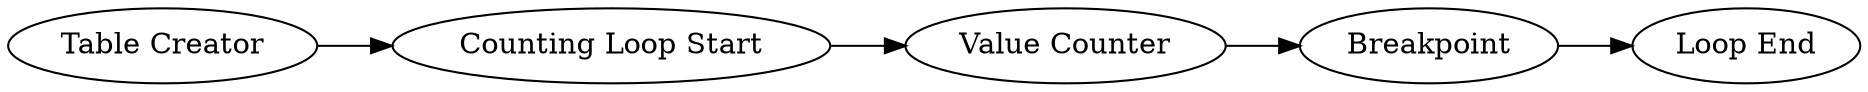 digraph {
	1 -> 7
	5 -> 6
	7 -> 5
	6 -> 8
	5 [label="Value Counter"]
	1 [label="Table Creator"]
	7 [label="Counting Loop Start"]
	6 [label=Breakpoint]
	8 [label="Loop End"]
	rankdir=LR
}
